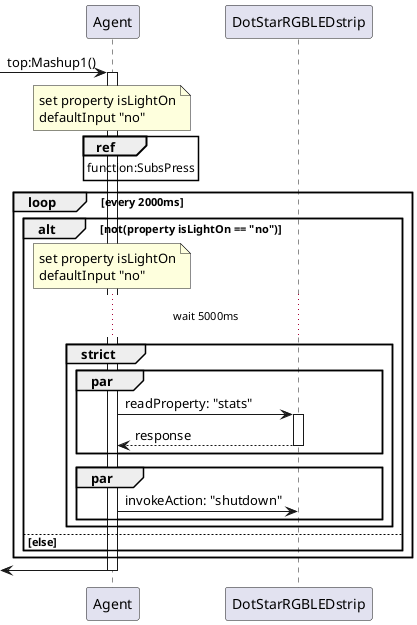 @startuml topMashup1
[->"Agent": top:Mashup1()
activate "Agent"

note over "Agent"
    set property isLightOn
    defaultInput "no"
end note
ref over "Agent"
    function:SubsPress
end ref
loop every 2000ms
    alt not(property isLightOn == "no")
        note over "Agent"
            set property isLightOn
            defaultInput "no"
        end note
        ... wait 5000ms ...
        group strict
            par
                "Agent" -> "DotStarRGBLEDstrip" : readProperty: "stats"
                activate "DotStarRGBLEDstrip"
                "DotStarRGBLEDstrip" --> "Agent" : response
                deactivate "DotStarRGBLEDstrip"
            end
            par
                "Agent" -> "DotStarRGBLEDstrip" : invokeAction: "shutdown"
            end
        end
    else else
    end
end
 
[<-"Agent"
deactivate "Agent"
@enduml

@startuml functionSubsPress
[->"Agent": function:SubsPress()
activate "Agent"

group strict
    par
        "Agent" -> "SenseHat" : subscribeEvent: "joystickPress"
        activate "SenseHat"
        "SenseHat" --> "Agent" : confirmation
        "SenseHat" ->> "Agent" : data-pushed
        note over "Agent"
            set property isLightOn
        end note
    end
    par
        "Agent" -> "DotStarRGBLEDstrip" : invokeAction: "random"
    end
end
 
[<-"Agent"
deactivate "Agent"
@enduml
